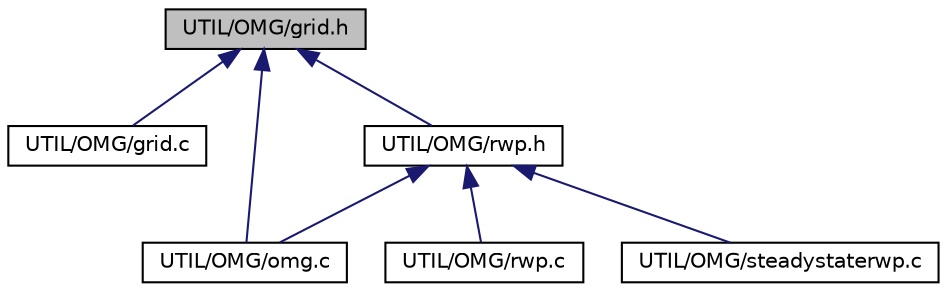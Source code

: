 digraph "UTIL/OMG/grid.h"
{
 // LATEX_PDF_SIZE
  edge [fontname="Helvetica",fontsize="10",labelfontname="Helvetica",labelfontsize="10"];
  node [fontname="Helvetica",fontsize="10",shape=record];
  Node1 [label="UTIL/OMG/grid.h",height=0.2,width=0.4,color="black", fillcolor="grey75", style="filled", fontcolor="black",tooltip=" "];
  Node1 -> Node2 [dir="back",color="midnightblue",fontsize="10",style="solid",fontname="Helvetica"];
  Node2 [label="UTIL/OMG/grid.c",height=0.2,width=0.4,color="black", fillcolor="white", style="filled",URL="$grid_8c.html",tooltip=" "];
  Node1 -> Node3 [dir="back",color="midnightblue",fontsize="10",style="solid",fontname="Helvetica"];
  Node3 [label="UTIL/OMG/omg.c",height=0.2,width=0.4,color="black", fillcolor="white", style="filled",URL="$omg_8c.html",tooltip=" "];
  Node1 -> Node4 [dir="back",color="midnightblue",fontsize="10",style="solid",fontname="Helvetica"];
  Node4 [label="UTIL/OMG/rwp.h",height=0.2,width=0.4,color="black", fillcolor="white", style="filled",URL="$rwp_8h.html",tooltip=" "];
  Node4 -> Node3 [dir="back",color="midnightblue",fontsize="10",style="solid",fontname="Helvetica"];
  Node4 -> Node5 [dir="back",color="midnightblue",fontsize="10",style="solid",fontname="Helvetica"];
  Node5 [label="UTIL/OMG/rwp.c",height=0.2,width=0.4,color="black", fillcolor="white", style="filled",URL="$rwp_8c.html",tooltip="random waypoint mobility generator"];
  Node4 -> Node6 [dir="back",color="midnightblue",fontsize="10",style="solid",fontname="Helvetica"];
  Node6 [label="UTIL/OMG/steadystaterwp.c",height=0.2,width=0.4,color="black", fillcolor="white", style="filled",URL="$steadystaterwp_8c.html",tooltip="random waypoint mobility generator"];
}
